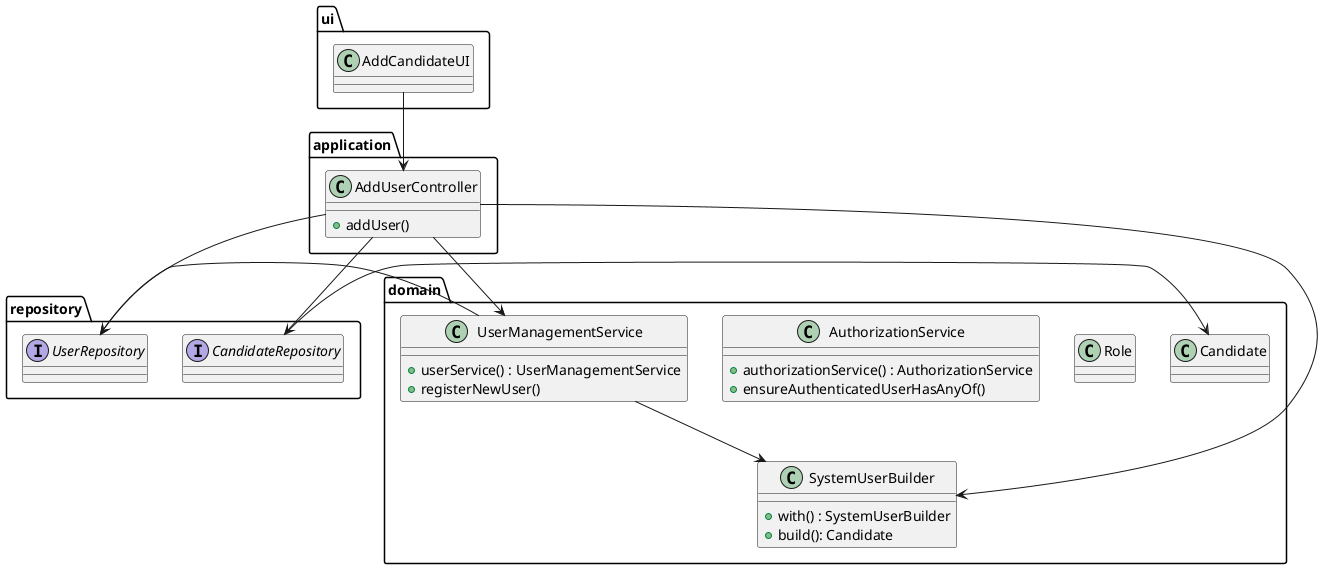 @startuml




package ui {
        class AddCandidateUI {
        }
    }




    package application {
        class AddUserController {
            +addUser()
        }
    }

    package repository {
        interface UserRepository {
        }
        interface CandidateRepository{
        }
    }

    package domain {
        class Role {}

        class AuthorizationService {
            +authorizationService() : AuthorizationService
            +ensureAuthenticatedUserHasAnyOf()
        }

        class UserManagementService {
            +userService() : UserManagementService
            +registerNewUser()
        }

        class SystemUserBuilder {
            +with() : SystemUserBuilder
            +build(): Candidate
        }

        class Candidate {
        }
    }



UserManagementService --> UserRepository
UserManagementService --> SystemUserBuilder
AddCandidateUI --> AddUserController
AddUserController --> UserManagementService
AddUserController --> SystemUserBuilder
AddUserController --> UserRepository
AddUserController --> CandidateRepository
CandidateRepository -> Candidate

@enduml